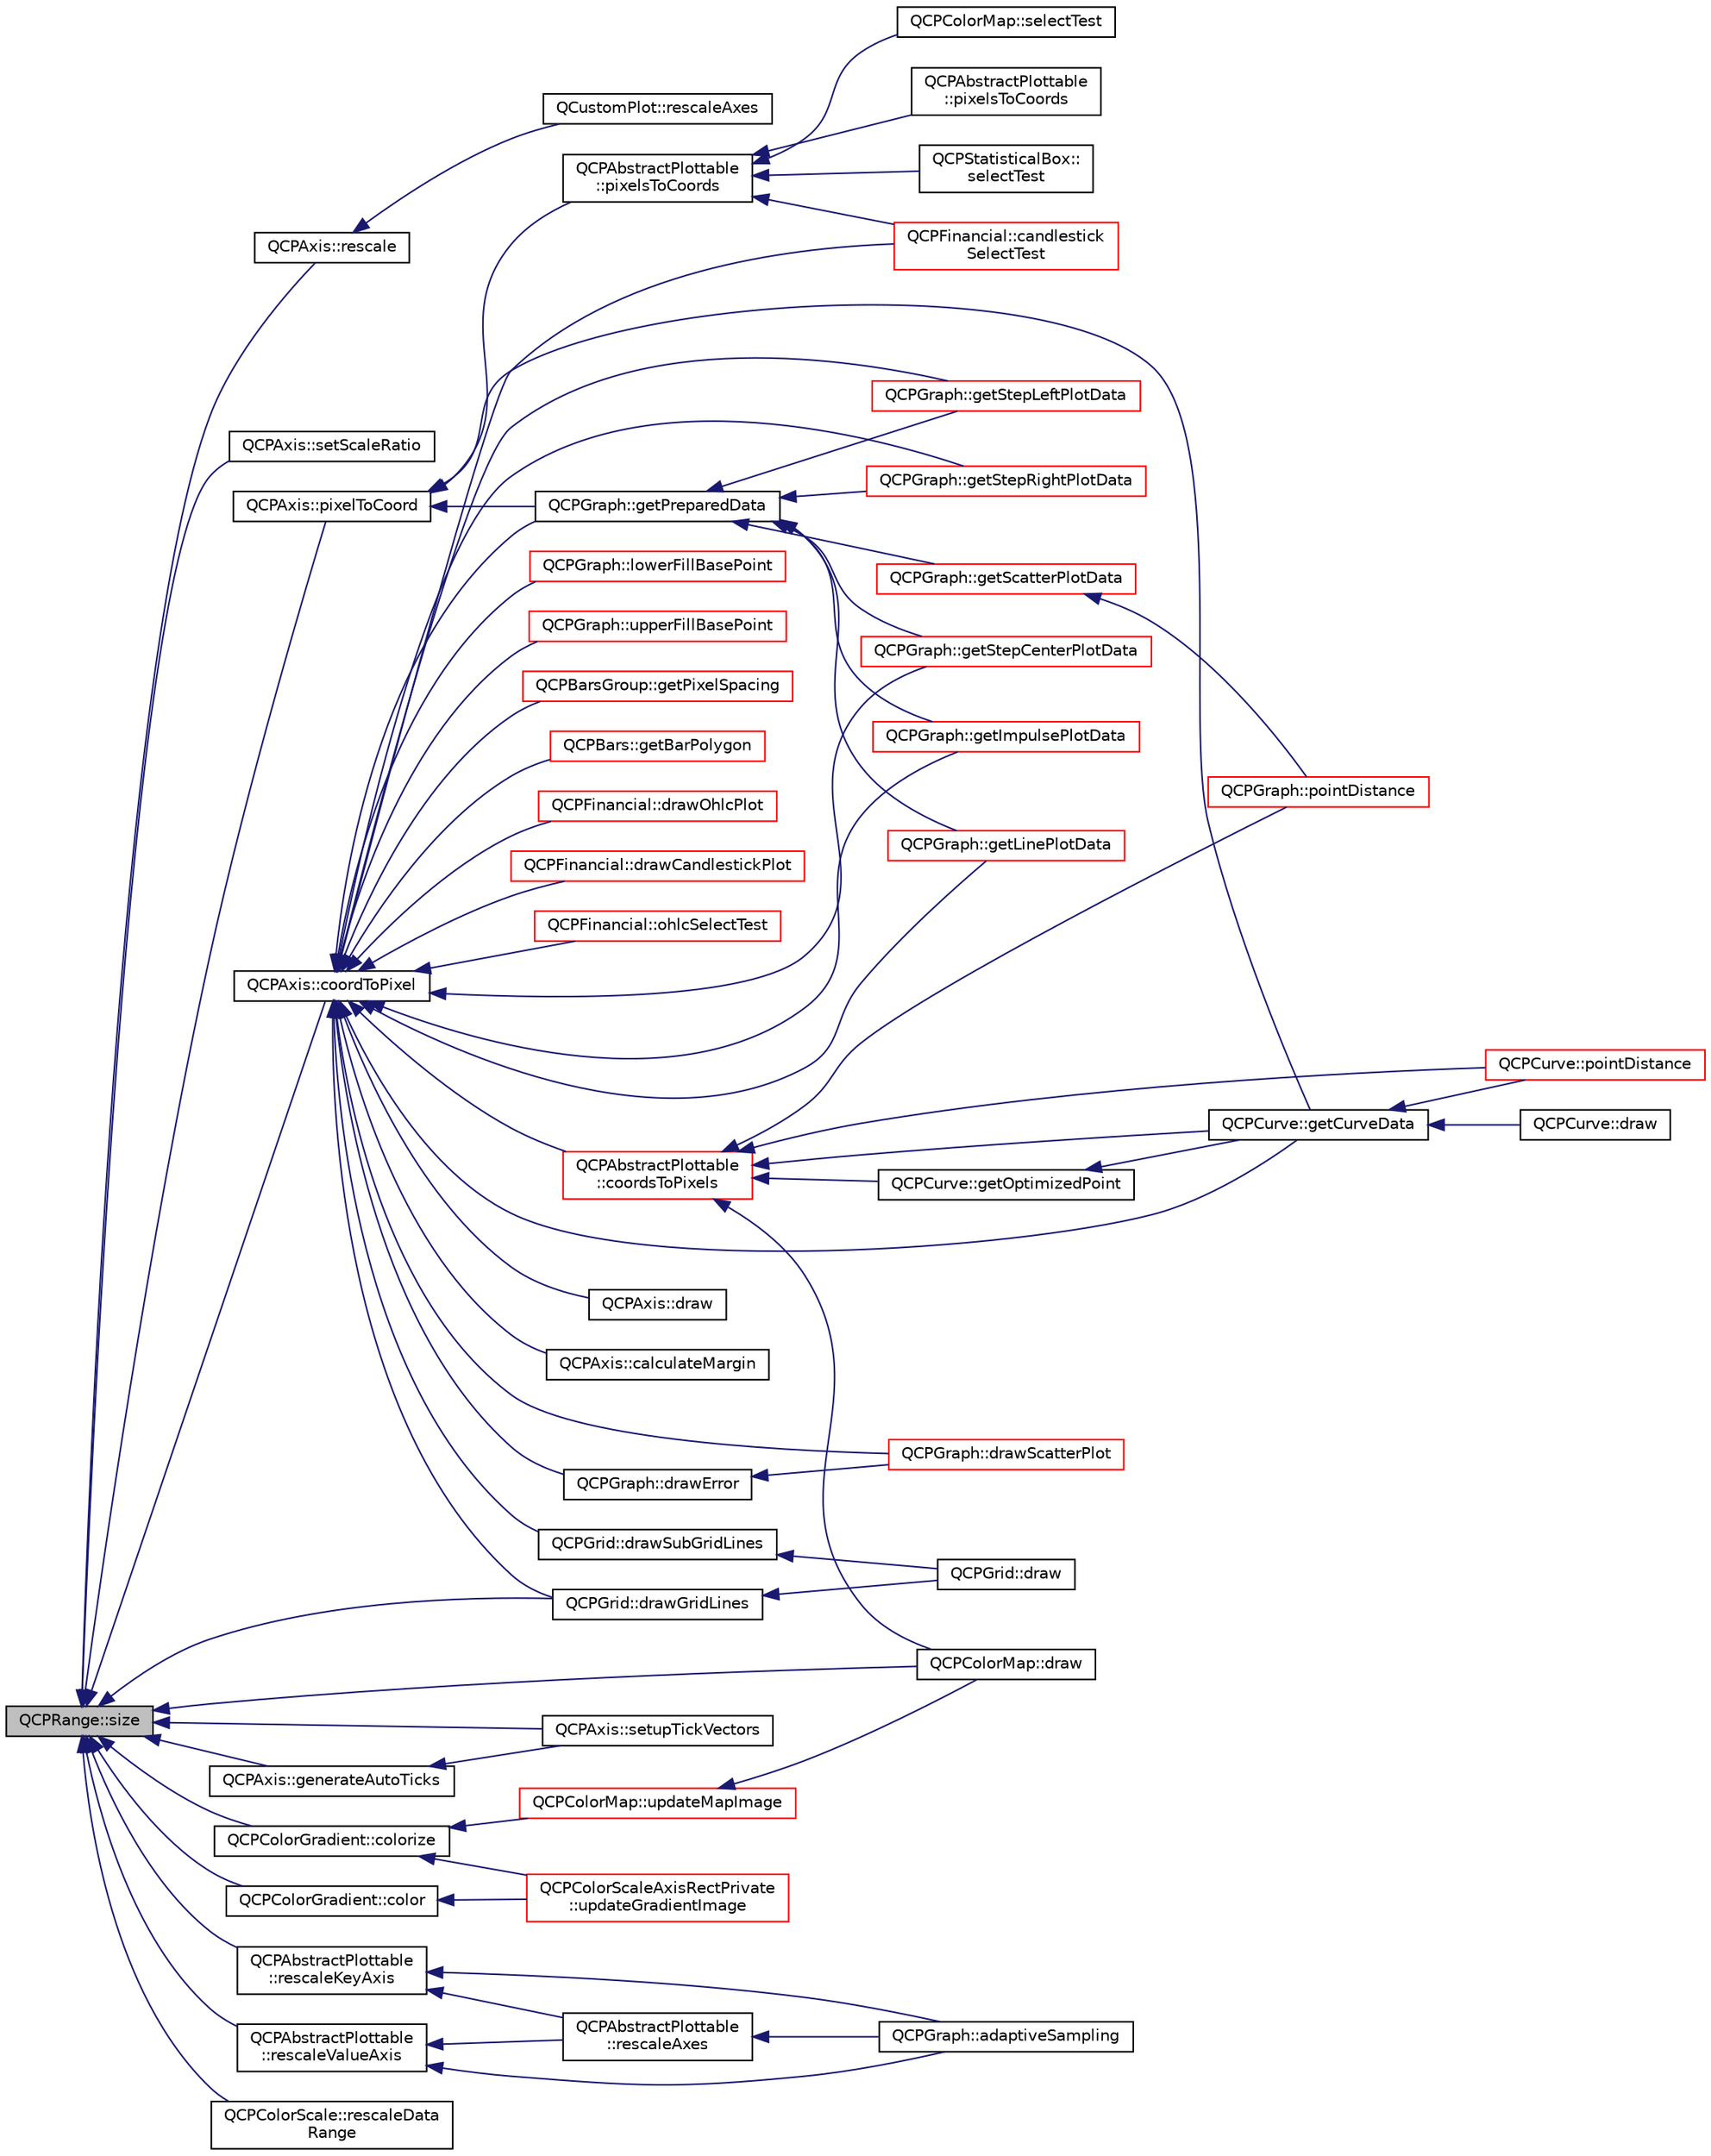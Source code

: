 digraph "QCPRange::size"
{
  edge [fontname="Helvetica",fontsize="10",labelfontname="Helvetica",labelfontsize="10"];
  node [fontname="Helvetica",fontsize="10",shape=record];
  rankdir="LR";
  Node125 [label="QCPRange::size",height=0.2,width=0.4,color="black", fillcolor="grey75", style="filled", fontcolor="black"];
  Node125 -> Node126 [dir="back",color="midnightblue",fontsize="10",style="solid",fontname="Helvetica"];
  Node126 [label="QCPGrid::drawGridLines",height=0.2,width=0.4,color="black", fillcolor="white", style="filled",URL="$d2/ddb/class_q_c_p_grid.html#aee4e95d54acabbe298d6dda0dd86c0a4"];
  Node126 -> Node127 [dir="back",color="midnightblue",fontsize="10",style="solid",fontname="Helvetica"];
  Node127 [label="QCPGrid::draw",height=0.2,width=0.4,color="black", fillcolor="white", style="filled",URL="$d2/ddb/class_q_c_p_grid.html#ad009c23f96078616aa4f66a750974b23"];
  Node125 -> Node128 [dir="back",color="midnightblue",fontsize="10",style="solid",fontname="Helvetica"];
  Node128 [label="QCPAxis::setScaleRatio",height=0.2,width=0.4,color="black", fillcolor="white", style="filled",URL="$d2/deb/class_q_c_p_axis.html#af4bbd446dcaee5a83ac30ce9bcd6e125"];
  Node125 -> Node129 [dir="back",color="midnightblue",fontsize="10",style="solid",fontname="Helvetica"];
  Node129 [label="QCPAxis::rescale",height=0.2,width=0.4,color="black", fillcolor="white", style="filled",URL="$d2/deb/class_q_c_p_axis.html#a499345f02ebce4b23d8ccec96e58daa9"];
  Node129 -> Node130 [dir="back",color="midnightblue",fontsize="10",style="solid",fontname="Helvetica"];
  Node130 [label="QCustomPlot::rescaleAxes",height=0.2,width=0.4,color="black", fillcolor="white", style="filled",URL="$dd/d9b/class_q_custom_plot.html#ad86528f2cee6c7e446dea4a6e8839935"];
  Node125 -> Node131 [dir="back",color="midnightblue",fontsize="10",style="solid",fontname="Helvetica"];
  Node131 [label="QCPAxis::pixelToCoord",height=0.2,width=0.4,color="black", fillcolor="white", style="filled",URL="$d2/deb/class_q_c_p_axis.html#a536ef8f624cac59b6b6fdcb495723c57"];
  Node131 -> Node132 [dir="back",color="midnightblue",fontsize="10",style="solid",fontname="Helvetica"];
  Node132 [label="QCPAbstractPlottable\l::pixelsToCoords",height=0.2,width=0.4,color="black", fillcolor="white", style="filled",URL="$d4/d89/class_q_c_p_abstract_plottable.html#a3903c1120ab5c27e7fa46b597ef267bd"];
  Node132 -> Node133 [dir="back",color="midnightblue",fontsize="10",style="solid",fontname="Helvetica"];
  Node133 [label="QCPAbstractPlottable\l::pixelsToCoords",height=0.2,width=0.4,color="black", fillcolor="white", style="filled",URL="$d4/d89/class_q_c_p_abstract_plottable.html#a28d32c0062b9450847851ffdee1c5f69"];
  Node132 -> Node134 [dir="back",color="midnightblue",fontsize="10",style="solid",fontname="Helvetica"];
  Node134 [label="QCPStatisticalBox::\lselectTest",height=0.2,width=0.4,color="black", fillcolor="white", style="filled",URL="$de/d8d/class_q_c_p_statistical_box.html#a0153ac16326b94450afbca208e3f9961"];
  Node132 -> Node135 [dir="back",color="midnightblue",fontsize="10",style="solid",fontname="Helvetica"];
  Node135 [label="QCPColorMap::selectTest",height=0.2,width=0.4,color="black", fillcolor="white", style="filled",URL="$df/dea/class_q_c_p_color_map.html#aba91ea58b489031157ecb777fe79e309"];
  Node132 -> Node136 [dir="back",color="midnightblue",fontsize="10",style="solid",fontname="Helvetica"];
  Node136 [label="QCPFinancial::candlestick\lSelectTest",height=0.2,width=0.4,color="red", fillcolor="white", style="filled",URL="$da/d7c/class_q_c_p_financial.html#a6fa1e18f18b37d3a0502b97d864a6d15"];
  Node131 -> Node138 [dir="back",color="midnightblue",fontsize="10",style="solid",fontname="Helvetica"];
  Node138 [label="QCPGraph::getPreparedData",height=0.2,width=0.4,color="black", fillcolor="white", style="filled",URL="$d2/d4c/class_q_c_p_graph.html#ae853c297da9d21b6720d2d1c3b0121bf"];
  Node138 -> Node139 [dir="back",color="midnightblue",fontsize="10",style="solid",fontname="Helvetica"];
  Node139 [label="QCPGraph::getScatterPlotData",height=0.2,width=0.4,color="red", fillcolor="white", style="filled",URL="$d2/d4c/class_q_c_p_graph.html#a6ea929da420e6c104998060d19740ed6"];
  Node139 -> Node142 [dir="back",color="midnightblue",fontsize="10",style="solid",fontname="Helvetica"];
  Node142 [label="QCPGraph::pointDistance",height=0.2,width=0.4,color="red", fillcolor="white", style="filled",URL="$d2/d4c/class_q_c_p_graph.html#a96146099a5e68f49c7326a765f768da2"];
  Node138 -> Node144 [dir="back",color="midnightblue",fontsize="10",style="solid",fontname="Helvetica"];
  Node144 [label="QCPGraph::getLinePlotData",height=0.2,width=0.4,color="red", fillcolor="white", style="filled",URL="$d2/d4c/class_q_c_p_graph.html#a77314984a7af578a66e939db0db48556"];
  Node138 -> Node145 [dir="back",color="midnightblue",fontsize="10",style="solid",fontname="Helvetica"];
  Node145 [label="QCPGraph::getStepLeftPlotData",height=0.2,width=0.4,color="red", fillcolor="white", style="filled",URL="$d2/d4c/class_q_c_p_graph.html#a8f8ae9cb4aa312c2085c3f6f298f19d4"];
  Node138 -> Node146 [dir="back",color="midnightblue",fontsize="10",style="solid",fontname="Helvetica"];
  Node146 [label="QCPGraph::getStepRightPlotData",height=0.2,width=0.4,color="red", fillcolor="white", style="filled",URL="$d2/d4c/class_q_c_p_graph.html#a59fecb135f47db10e14d75018210bf80"];
  Node138 -> Node147 [dir="back",color="midnightblue",fontsize="10",style="solid",fontname="Helvetica"];
  Node147 [label="QCPGraph::getStepCenterPlotData",height=0.2,width=0.4,color="red", fillcolor="white", style="filled",URL="$d2/d4c/class_q_c_p_graph.html#ab860d67ecc7e2d7253ab1f19032958c2"];
  Node138 -> Node148 [dir="back",color="midnightblue",fontsize="10",style="solid",fontname="Helvetica"];
  Node148 [label="QCPGraph::getImpulsePlotData",height=0.2,width=0.4,color="red", fillcolor="white", style="filled",URL="$d2/d4c/class_q_c_p_graph.html#aae73c001a78cbe54e55e6779d7a70957"];
  Node131 -> Node149 [dir="back",color="midnightblue",fontsize="10",style="solid",fontname="Helvetica"];
  Node149 [label="QCPCurve::getCurveData",height=0.2,width=0.4,color="black", fillcolor="white", style="filled",URL="$d6/d30/class_q_c_p_curve.html#a3ca9d2c315c643f732cc85e20d18b551"];
  Node149 -> Node150 [dir="back",color="midnightblue",fontsize="10",style="solid",fontname="Helvetica"];
  Node150 [label="QCPCurve::draw",height=0.2,width=0.4,color="black", fillcolor="white", style="filled",URL="$d6/d30/class_q_c_p_curve.html#a2361302d2fc6ec669849bd3bca00c4b2"];
  Node149 -> Node151 [dir="back",color="midnightblue",fontsize="10",style="solid",fontname="Helvetica"];
  Node151 [label="QCPCurve::pointDistance",height=0.2,width=0.4,color="red", fillcolor="white", style="filled",URL="$d6/d30/class_q_c_p_curve.html#adc3ab8051946f9097cdf7c0707ef1a25"];
  Node125 -> Node153 [dir="back",color="midnightblue",fontsize="10",style="solid",fontname="Helvetica"];
  Node153 [label="QCPAxis::coordToPixel",height=0.2,width=0.4,color="black", fillcolor="white", style="filled",URL="$d2/deb/class_q_c_p_axis.html#af15d1b3a7f7e9b53d759d3ccff1fe4b4"];
  Node153 -> Node126 [dir="back",color="midnightblue",fontsize="10",style="solid",fontname="Helvetica"];
  Node153 -> Node154 [dir="back",color="midnightblue",fontsize="10",style="solid",fontname="Helvetica"];
  Node154 [label="QCPGrid::drawSubGridLines",height=0.2,width=0.4,color="black", fillcolor="white", style="filled",URL="$d2/ddb/class_q_c_p_grid.html#a751ce8aef815bcc9193432a30c8b6b6e"];
  Node154 -> Node127 [dir="back",color="midnightblue",fontsize="10",style="solid",fontname="Helvetica"];
  Node153 -> Node155 [dir="back",color="midnightblue",fontsize="10",style="solid",fontname="Helvetica"];
  Node155 [label="QCPAxis::draw",height=0.2,width=0.4,color="black", fillcolor="white", style="filled",URL="$d2/deb/class_q_c_p_axis.html#a258b1e783eda5cd14ec5552c696a424e"];
  Node153 -> Node156 [dir="back",color="midnightblue",fontsize="10",style="solid",fontname="Helvetica"];
  Node156 [label="QCPAxis::calculateMargin",height=0.2,width=0.4,color="black", fillcolor="white", style="filled",URL="$d2/deb/class_q_c_p_axis.html#a47bdb0a55de6759489ee47665199aebb"];
  Node153 -> Node157 [dir="back",color="midnightblue",fontsize="10",style="solid",fontname="Helvetica"];
  Node157 [label="QCPAbstractPlottable\l::coordsToPixels",height=0.2,width=0.4,color="red", fillcolor="white", style="filled",URL="$d4/d89/class_q_c_p_abstract_plottable.html#a7ad84a36472441cf1f555c5683d0da93"];
  Node157 -> Node142 [dir="back",color="midnightblue",fontsize="10",style="solid",fontname="Helvetica"];
  Node157 -> Node149 [dir="back",color="midnightblue",fontsize="10",style="solid",fontname="Helvetica"];
  Node157 -> Node158 [dir="back",color="midnightblue",fontsize="10",style="solid",fontname="Helvetica"];
  Node158 [label="QCPCurve::getOptimizedPoint",height=0.2,width=0.4,color="black", fillcolor="white", style="filled",URL="$d6/d30/class_q_c_p_curve.html#ae729c9aef90af9b7463c379cb88459f6"];
  Node158 -> Node149 [dir="back",color="midnightblue",fontsize="10",style="solid",fontname="Helvetica"];
  Node157 -> Node151 [dir="back",color="midnightblue",fontsize="10",style="solid",fontname="Helvetica"];
  Node157 -> Node167 [dir="back",color="midnightblue",fontsize="10",style="solid",fontname="Helvetica"];
  Node167 [label="QCPColorMap::draw",height=0.2,width=0.4,color="black", fillcolor="white", style="filled",URL="$df/dea/class_q_c_p_color_map.html#a3b0f45a3177be9522d5e9b8cd8ae122d"];
  Node153 -> Node144 [dir="back",color="midnightblue",fontsize="10",style="solid",fontname="Helvetica"];
  Node153 -> Node145 [dir="back",color="midnightblue",fontsize="10",style="solid",fontname="Helvetica"];
  Node153 -> Node146 [dir="back",color="midnightblue",fontsize="10",style="solid",fontname="Helvetica"];
  Node153 -> Node147 [dir="back",color="midnightblue",fontsize="10",style="solid",fontname="Helvetica"];
  Node153 -> Node148 [dir="back",color="midnightblue",fontsize="10",style="solid",fontname="Helvetica"];
  Node153 -> Node168 [dir="back",color="midnightblue",fontsize="10",style="solid",fontname="Helvetica"];
  Node168 [label="QCPGraph::drawScatterPlot",height=0.2,width=0.4,color="red", fillcolor="white", style="filled",URL="$d2/d4c/class_q_c_p_graph.html#ae1f3edd5eb41aa5782e61673488fd3e0"];
  Node153 -> Node138 [dir="back",color="midnightblue",fontsize="10",style="solid",fontname="Helvetica"];
  Node153 -> Node169 [dir="back",color="midnightblue",fontsize="10",style="solid",fontname="Helvetica"];
  Node169 [label="QCPGraph::drawError",height=0.2,width=0.4,color="black", fillcolor="white", style="filled",URL="$d2/d4c/class_q_c_p_graph.html#ab51aeba7e9d29754e58852cfad3436cc"];
  Node169 -> Node168 [dir="back",color="midnightblue",fontsize="10",style="solid",fontname="Helvetica"];
  Node153 -> Node170 [dir="back",color="midnightblue",fontsize="10",style="solid",fontname="Helvetica"];
  Node170 [label="QCPGraph::lowerFillBasePoint",height=0.2,width=0.4,color="red", fillcolor="white", style="filled",URL="$d2/d4c/class_q_c_p_graph.html#ace7c17a07e9aa824853e469816a5aa1c"];
  Node153 -> Node173 [dir="back",color="midnightblue",fontsize="10",style="solid",fontname="Helvetica"];
  Node173 [label="QCPGraph::upperFillBasePoint",height=0.2,width=0.4,color="red", fillcolor="white", style="filled",URL="$d2/d4c/class_q_c_p_graph.html#a7a255fc7260d96ed6f9d972839941f93"];
  Node153 -> Node149 [dir="back",color="midnightblue",fontsize="10",style="solid",fontname="Helvetica"];
  Node153 -> Node174 [dir="back",color="midnightblue",fontsize="10",style="solid",fontname="Helvetica"];
  Node174 [label="QCPBarsGroup::getPixelSpacing",height=0.2,width=0.4,color="red", fillcolor="white", style="filled",URL="$d3/d76/class_q_c_p_bars_group.html#a0beccd41bc3841a4c5b284823bc7d2de"];
  Node153 -> Node176 [dir="back",color="midnightblue",fontsize="10",style="solid",fontname="Helvetica"];
  Node176 [label="QCPBars::getBarPolygon",height=0.2,width=0.4,color="red", fillcolor="white", style="filled",URL="$d9/d56/class_q_c_p_bars.html#a3a4ca0069f003929284763caef1856a8"];
  Node153 -> Node181 [dir="back",color="midnightblue",fontsize="10",style="solid",fontname="Helvetica"];
  Node181 [label="QCPFinancial::drawOhlcPlot",height=0.2,width=0.4,color="red", fillcolor="white", style="filled",URL="$da/d7c/class_q_c_p_financial.html#a3c3007a7434e29d042c77ccf4f497e66"];
  Node153 -> Node183 [dir="back",color="midnightblue",fontsize="10",style="solid",fontname="Helvetica"];
  Node183 [label="QCPFinancial::drawCandlestickPlot",height=0.2,width=0.4,color="red", fillcolor="white", style="filled",URL="$da/d7c/class_q_c_p_financial.html#a71f5081da0e5ab9c40a488ad40cff122"];
  Node153 -> Node184 [dir="back",color="midnightblue",fontsize="10",style="solid",fontname="Helvetica"];
  Node184 [label="QCPFinancial::ohlcSelectTest",height=0.2,width=0.4,color="red", fillcolor="white", style="filled",URL="$da/d7c/class_q_c_p_financial.html#a9df2d86e6ad3b58b51798d720e0f4739"];
  Node153 -> Node136 [dir="back",color="midnightblue",fontsize="10",style="solid",fontname="Helvetica"];
  Node125 -> Node185 [dir="back",color="midnightblue",fontsize="10",style="solid",fontname="Helvetica"];
  Node185 [label="QCPAxis::setupTickVectors",height=0.2,width=0.4,color="black", fillcolor="white", style="filled",URL="$d2/deb/class_q_c_p_axis.html#a57d9e961bae7d62f5b4e1f143e660c78"];
  Node125 -> Node186 [dir="back",color="midnightblue",fontsize="10",style="solid",fontname="Helvetica"];
  Node186 [label="QCPAxis::generateAutoTicks",height=0.2,width=0.4,color="black", fillcolor="white", style="filled",URL="$d2/deb/class_q_c_p_axis.html#a626eef437c874148df1a5ac78506d463"];
  Node186 -> Node185 [dir="back",color="midnightblue",fontsize="10",style="solid",fontname="Helvetica"];
  Node125 -> Node187 [dir="back",color="midnightblue",fontsize="10",style="solid",fontname="Helvetica"];
  Node187 [label="QCPAbstractPlottable\l::rescaleKeyAxis",height=0.2,width=0.4,color="black", fillcolor="white", style="filled",URL="$d4/d89/class_q_c_p_abstract_plottable.html#ae96b83c961e257da116c6acf9c7da308"];
  Node187 -> Node188 [dir="back",color="midnightblue",fontsize="10",style="solid",fontname="Helvetica"];
  Node188 [label="QCPAbstractPlottable\l::rescaleAxes",height=0.2,width=0.4,color="black", fillcolor="white", style="filled",URL="$d4/d89/class_q_c_p_abstract_plottable.html#a1491c4a606bccd2d09e65e11b79eb882"];
  Node188 -> Node189 [dir="back",color="midnightblue",fontsize="10",style="solid",fontname="Helvetica"];
  Node189 [label="QCPGraph::adaptiveSampling",height=0.2,width=0.4,color="black", fillcolor="white", style="filled",URL="$d2/d4c/class_q_c_p_graph.html#a1ba934b9621270b9a40fcdd2d9ba2adb"];
  Node187 -> Node189 [dir="back",color="midnightblue",fontsize="10",style="solid",fontname="Helvetica"];
  Node125 -> Node190 [dir="back",color="midnightblue",fontsize="10",style="solid",fontname="Helvetica"];
  Node190 [label="QCPAbstractPlottable\l::rescaleValueAxis",height=0.2,width=0.4,color="black", fillcolor="white", style="filled",URL="$d4/d89/class_q_c_p_abstract_plottable.html#aa1e408bb2d13999150c3f7f8a8579ca9"];
  Node190 -> Node188 [dir="back",color="midnightblue",fontsize="10",style="solid",fontname="Helvetica"];
  Node190 -> Node189 [dir="back",color="midnightblue",fontsize="10",style="solid",fontname="Helvetica"];
  Node125 -> Node191 [dir="back",color="midnightblue",fontsize="10",style="solid",fontname="Helvetica"];
  Node191 [label="QCPColorGradient::colorize",height=0.2,width=0.4,color="black", fillcolor="white", style="filled",URL="$df/d78/class_q_c_p_color_gradient.html#aaf423ceb943e177b0ed2c48c811d83dc"];
  Node191 -> Node192 [dir="back",color="midnightblue",fontsize="10",style="solid",fontname="Helvetica"];
  Node192 [label="QCPColorScaleAxisRectPrivate\l::updateGradientImage",height=0.2,width=0.4,color="red", fillcolor="white", style="filled",URL="$df/ddc/class_q_c_p_color_scale_axis_rect_private.html#a73754cab312aeaddea1bfcc67cc079ac"];
  Node191 -> Node194 [dir="back",color="midnightblue",fontsize="10",style="solid",fontname="Helvetica"];
  Node194 [label="QCPColorMap::updateMapImage",height=0.2,width=0.4,color="red", fillcolor="white", style="filled",URL="$df/dea/class_q_c_p_color_map.html#a5efcea591bb5486d968af520a4d43c3a"];
  Node194 -> Node167 [dir="back",color="midnightblue",fontsize="10",style="solid",fontname="Helvetica"];
  Node125 -> Node196 [dir="back",color="midnightblue",fontsize="10",style="solid",fontname="Helvetica"];
  Node196 [label="QCPColorGradient::color",height=0.2,width=0.4,color="black", fillcolor="white", style="filled",URL="$df/d78/class_q_c_p_color_gradient.html#a0599545c859268b025d2060dea741cea"];
  Node196 -> Node192 [dir="back",color="midnightblue",fontsize="10",style="solid",fontname="Helvetica"];
  Node125 -> Node197 [dir="back",color="midnightblue",fontsize="10",style="solid",fontname="Helvetica"];
  Node197 [label="QCPColorScale::rescaleData\lRange",height=0.2,width=0.4,color="black", fillcolor="white", style="filled",URL="$da/d2b/class_q_c_p_color_scale.html#a425983db4478543924ddbd04ea20a356"];
  Node125 -> Node167 [dir="back",color="midnightblue",fontsize="10",style="solid",fontname="Helvetica"];
}
